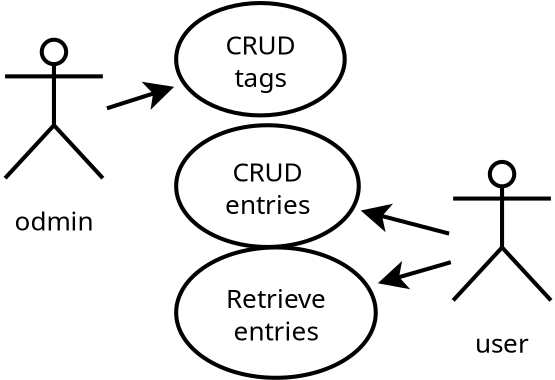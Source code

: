 <?xml version="1.0" encoding="UTF-8"?>
<dia:diagram xmlns:dia="http://www.lysator.liu.se/~alla/dia/">
  <dia:layer name="Фон" visible="true" active="true">
    <dia:object type="UML - Actor" version="0" id="O0">
      <dia:attribute name="obj_pos">
        <dia:point val="2,3"/>
      </dia:attribute>
      <dia:attribute name="obj_bb">
        <dia:rectangle val="0.7,0.25;3.3,5.75"/>
      </dia:attribute>
      <dia:attribute name="meta">
        <dia:composite type="dict"/>
      </dia:attribute>
      <dia:attribute name="elem_corner">
        <dia:point val="0.75,0.3"/>
      </dia:attribute>
      <dia:attribute name="elem_width">
        <dia:real val="2.5"/>
      </dia:attribute>
      <dia:attribute name="elem_height">
        <dia:real val="5.4"/>
      </dia:attribute>
      <dia:attribute name="line_width">
        <dia:real val="0.1"/>
      </dia:attribute>
      <dia:attribute name="line_colour">
        <dia:color val="#000000"/>
      </dia:attribute>
      <dia:attribute name="fill_colour">
        <dia:color val="#ffffff"/>
      </dia:attribute>
      <dia:attribute name="text">
        <dia:composite type="text">
          <dia:attribute name="string">
            <dia:string>#odmin#</dia:string>
          </dia:attribute>
          <dia:attribute name="font">
            <dia:font family="sans" style="0" name="Helvetica"/>
          </dia:attribute>
          <dia:attribute name="height">
            <dia:real val="0.8"/>
          </dia:attribute>
          <dia:attribute name="pos">
            <dia:point val="2,5.495"/>
          </dia:attribute>
          <dia:attribute name="color">
            <dia:color val="#000000"/>
          </dia:attribute>
          <dia:attribute name="alignment">
            <dia:enum val="1"/>
          </dia:attribute>
        </dia:composite>
      </dia:attribute>
    </dia:object>
    <dia:object type="UML - Actor" version="0" id="O1">
      <dia:attribute name="obj_pos">
        <dia:point val="13,6"/>
      </dia:attribute>
      <dia:attribute name="obj_bb">
        <dia:rectangle val="11.7,3.25;14.3,8.75"/>
      </dia:attribute>
      <dia:attribute name="meta">
        <dia:composite type="dict"/>
      </dia:attribute>
      <dia:attribute name="elem_corner">
        <dia:point val="11.75,3.3"/>
      </dia:attribute>
      <dia:attribute name="elem_width">
        <dia:real val="2.5"/>
      </dia:attribute>
      <dia:attribute name="elem_height">
        <dia:real val="5.4"/>
      </dia:attribute>
      <dia:attribute name="line_width">
        <dia:real val="0.1"/>
      </dia:attribute>
      <dia:attribute name="line_colour">
        <dia:color val="#000000"/>
      </dia:attribute>
      <dia:attribute name="fill_colour">
        <dia:color val="#ffffff"/>
      </dia:attribute>
      <dia:attribute name="text">
        <dia:composite type="text">
          <dia:attribute name="string">
            <dia:string>#user#</dia:string>
          </dia:attribute>
          <dia:attribute name="font">
            <dia:font family="sans" style="0" name="Helvetica"/>
          </dia:attribute>
          <dia:attribute name="height">
            <dia:real val="0.8"/>
          </dia:attribute>
          <dia:attribute name="pos">
            <dia:point val="13,8.495"/>
          </dia:attribute>
          <dia:attribute name="color">
            <dia:color val="#000000"/>
          </dia:attribute>
          <dia:attribute name="alignment">
            <dia:enum val="1"/>
          </dia:attribute>
        </dia:composite>
      </dia:attribute>
    </dia:object>
    <dia:object type="UML - Usecase" version="0" id="O2">
      <dia:attribute name="obj_pos">
        <dia:point val="5,0"/>
      </dia:attribute>
      <dia:attribute name="obj_bb">
        <dia:rectangle val="4.95,-0.05;9.303,2.885"/>
      </dia:attribute>
      <dia:attribute name="meta">
        <dia:composite type="dict"/>
      </dia:attribute>
      <dia:attribute name="elem_corner">
        <dia:point val="5,0"/>
      </dia:attribute>
      <dia:attribute name="elem_width">
        <dia:real val="4.252"/>
      </dia:attribute>
      <dia:attribute name="elem_height">
        <dia:real val="2.835"/>
      </dia:attribute>
      <dia:attribute name="line_width">
        <dia:real val="0.1"/>
      </dia:attribute>
      <dia:attribute name="line_colour">
        <dia:color val="#000000"/>
      </dia:attribute>
      <dia:attribute name="fill_colour">
        <dia:color val="#ffffff"/>
      </dia:attribute>
      <dia:attribute name="text_outside">
        <dia:boolean val="false"/>
      </dia:attribute>
      <dia:attribute name="collaboration">
        <dia:boolean val="false"/>
      </dia:attribute>
      <dia:attribute name="text">
        <dia:composite type="text">
          <dia:attribute name="string">
            <dia:string>#CRUD
tags#</dia:string>
          </dia:attribute>
          <dia:attribute name="font">
            <dia:font family="sans" style="0" name="Helvetica"/>
          </dia:attribute>
          <dia:attribute name="height">
            <dia:real val="0.8"/>
          </dia:attribute>
          <dia:attribute name="pos">
            <dia:point val="7.126,1.212"/>
          </dia:attribute>
          <dia:attribute name="color">
            <dia:color val="#000000"/>
          </dia:attribute>
          <dia:attribute name="alignment">
            <dia:enum val="1"/>
          </dia:attribute>
        </dia:composite>
      </dia:attribute>
    </dia:object>
    <dia:object type="UML - Usecase" version="0" id="O3">
      <dia:attribute name="obj_pos">
        <dia:point val="5,6"/>
      </dia:attribute>
      <dia:attribute name="obj_bb">
        <dia:rectangle val="4.95,5.95;10.395,9.25"/>
      </dia:attribute>
      <dia:attribute name="meta">
        <dia:composite type="dict"/>
      </dia:attribute>
      <dia:attribute name="elem_corner">
        <dia:point val="5,6"/>
      </dia:attribute>
      <dia:attribute name="elem_width">
        <dia:real val="5.345"/>
      </dia:attribute>
      <dia:attribute name="elem_height">
        <dia:real val="3.2"/>
      </dia:attribute>
      <dia:attribute name="line_width">
        <dia:real val="0.1"/>
      </dia:attribute>
      <dia:attribute name="line_colour">
        <dia:color val="#000000"/>
      </dia:attribute>
      <dia:attribute name="fill_colour">
        <dia:color val="#ffffff"/>
      </dia:attribute>
      <dia:attribute name="text_outside">
        <dia:boolean val="false"/>
      </dia:attribute>
      <dia:attribute name="collaboration">
        <dia:boolean val="false"/>
      </dia:attribute>
      <dia:attribute name="text">
        <dia:composite type="text">
          <dia:attribute name="string">
            <dia:string>#Retrieve
entries#</dia:string>
          </dia:attribute>
          <dia:attribute name="font">
            <dia:font family="sans" style="0" name="Helvetica"/>
          </dia:attribute>
          <dia:attribute name="height">
            <dia:real val="0.8"/>
          </dia:attribute>
          <dia:attribute name="pos">
            <dia:point val="7.673,7.395"/>
          </dia:attribute>
          <dia:attribute name="color">
            <dia:color val="#000000"/>
          </dia:attribute>
          <dia:attribute name="alignment">
            <dia:enum val="1"/>
          </dia:attribute>
        </dia:composite>
      </dia:attribute>
    </dia:object>
    <dia:object type="UML - Usecase" version="0" id="O4">
      <dia:attribute name="obj_pos">
        <dia:point val="5,3"/>
      </dia:attribute>
      <dia:attribute name="obj_bb">
        <dia:rectangle val="4.95,2.95;9.668,6.128"/>
      </dia:attribute>
      <dia:attribute name="meta">
        <dia:composite type="dict"/>
      </dia:attribute>
      <dia:attribute name="elem_corner">
        <dia:point val="5,3"/>
      </dia:attribute>
      <dia:attribute name="elem_width">
        <dia:real val="4.618"/>
      </dia:attribute>
      <dia:attribute name="elem_height">
        <dia:real val="3.078"/>
      </dia:attribute>
      <dia:attribute name="line_width">
        <dia:real val="0.1"/>
      </dia:attribute>
      <dia:attribute name="line_colour">
        <dia:color val="#000000"/>
      </dia:attribute>
      <dia:attribute name="fill_colour">
        <dia:color val="#ffffff"/>
      </dia:attribute>
      <dia:attribute name="text_outside">
        <dia:boolean val="false"/>
      </dia:attribute>
      <dia:attribute name="collaboration">
        <dia:boolean val="false"/>
      </dia:attribute>
      <dia:attribute name="text">
        <dia:composite type="text">
          <dia:attribute name="string">
            <dia:string>#CRUD
entries#</dia:string>
          </dia:attribute>
          <dia:attribute name="font">
            <dia:font family="sans" style="0" name="Helvetica"/>
          </dia:attribute>
          <dia:attribute name="height">
            <dia:real val="0.8"/>
          </dia:attribute>
          <dia:attribute name="pos">
            <dia:point val="7.309,4.334"/>
          </dia:attribute>
          <dia:attribute name="color">
            <dia:color val="#000000"/>
          </dia:attribute>
          <dia:attribute name="alignment">
            <dia:enum val="1"/>
          </dia:attribute>
        </dia:composite>
      </dia:attribute>
    </dia:object>
    <dia:object type="Standard - Line" version="0" id="O5">
      <dia:attribute name="obj_pos">
        <dia:point val="3.3,2.599"/>
      </dia:attribute>
      <dia:attribute name="obj_bb">
        <dia:rectangle val="3.237,1.924;5.057,2.661"/>
      </dia:attribute>
      <dia:attribute name="conn_endpoints">
        <dia:point val="3.3,2.599"/>
        <dia:point val="4.95,2.089"/>
      </dia:attribute>
      <dia:attribute name="numcp">
        <dia:int val="1"/>
      </dia:attribute>
      <dia:attribute name="line_width">
        <dia:real val="0.1"/>
      </dia:attribute>
      <dia:attribute name="end_arrow">
        <dia:enum val="22"/>
      </dia:attribute>
      <dia:attribute name="end_arrow_length">
        <dia:real val="0.5"/>
      </dia:attribute>
      <dia:attribute name="end_arrow_width">
        <dia:real val="0.5"/>
      </dia:attribute>
      <dia:connections>
        <dia:connection handle="0" to="O0" connection="8"/>
        <dia:connection handle="1" to="O2" connection="8"/>
      </dia:connections>
    </dia:object>
    <dia:object type="Standard - Line" version="0" id="O6">
      <dia:attribute name="obj_pos">
        <dia:point val="11.705,5.668"/>
      </dia:attribute>
      <dia:attribute name="obj_bb">
        <dia:rectangle val="9.558,4.946;11.766,5.728"/>
      </dia:attribute>
      <dia:attribute name="conn_endpoints">
        <dia:point val="11.705,5.668"/>
        <dia:point val="9.667,5.144"/>
      </dia:attribute>
      <dia:attribute name="numcp">
        <dia:int val="1"/>
      </dia:attribute>
      <dia:attribute name="line_width">
        <dia:real val="0.1"/>
      </dia:attribute>
      <dia:attribute name="end_arrow">
        <dia:enum val="22"/>
      </dia:attribute>
      <dia:attribute name="end_arrow_length">
        <dia:real val="0.5"/>
      </dia:attribute>
      <dia:attribute name="end_arrow_width">
        <dia:real val="0.5"/>
      </dia:attribute>
      <dia:connections>
        <dia:connection handle="0" to="O1" connection="8"/>
        <dia:connection handle="1" to="O4" connection="8"/>
      </dia:connections>
    </dia:object>
    <dia:object type="Standard - Line" version="0" id="O7">
      <dia:attribute name="obj_pos">
        <dia:point val="11.704,6.389"/>
      </dia:attribute>
      <dia:attribute name="obj_bb">
        <dia:rectangle val="10.288,6.26;11.767,6.953"/>
      </dia:attribute>
      <dia:attribute name="conn_endpoints">
        <dia:point val="11.704,6.389"/>
        <dia:point val="10.395,6.782"/>
      </dia:attribute>
      <dia:attribute name="numcp">
        <dia:int val="1"/>
      </dia:attribute>
      <dia:attribute name="line_width">
        <dia:real val="0.1"/>
      </dia:attribute>
      <dia:attribute name="end_arrow">
        <dia:enum val="22"/>
      </dia:attribute>
      <dia:attribute name="end_arrow_length">
        <dia:real val="0.5"/>
      </dia:attribute>
      <dia:attribute name="end_arrow_width">
        <dia:real val="0.5"/>
      </dia:attribute>
      <dia:connections>
        <dia:connection handle="0" to="O1" connection="8"/>
        <dia:connection handle="1" to="O3" connection="8"/>
      </dia:connections>
    </dia:object>
  </dia:layer>
</dia:diagram>

